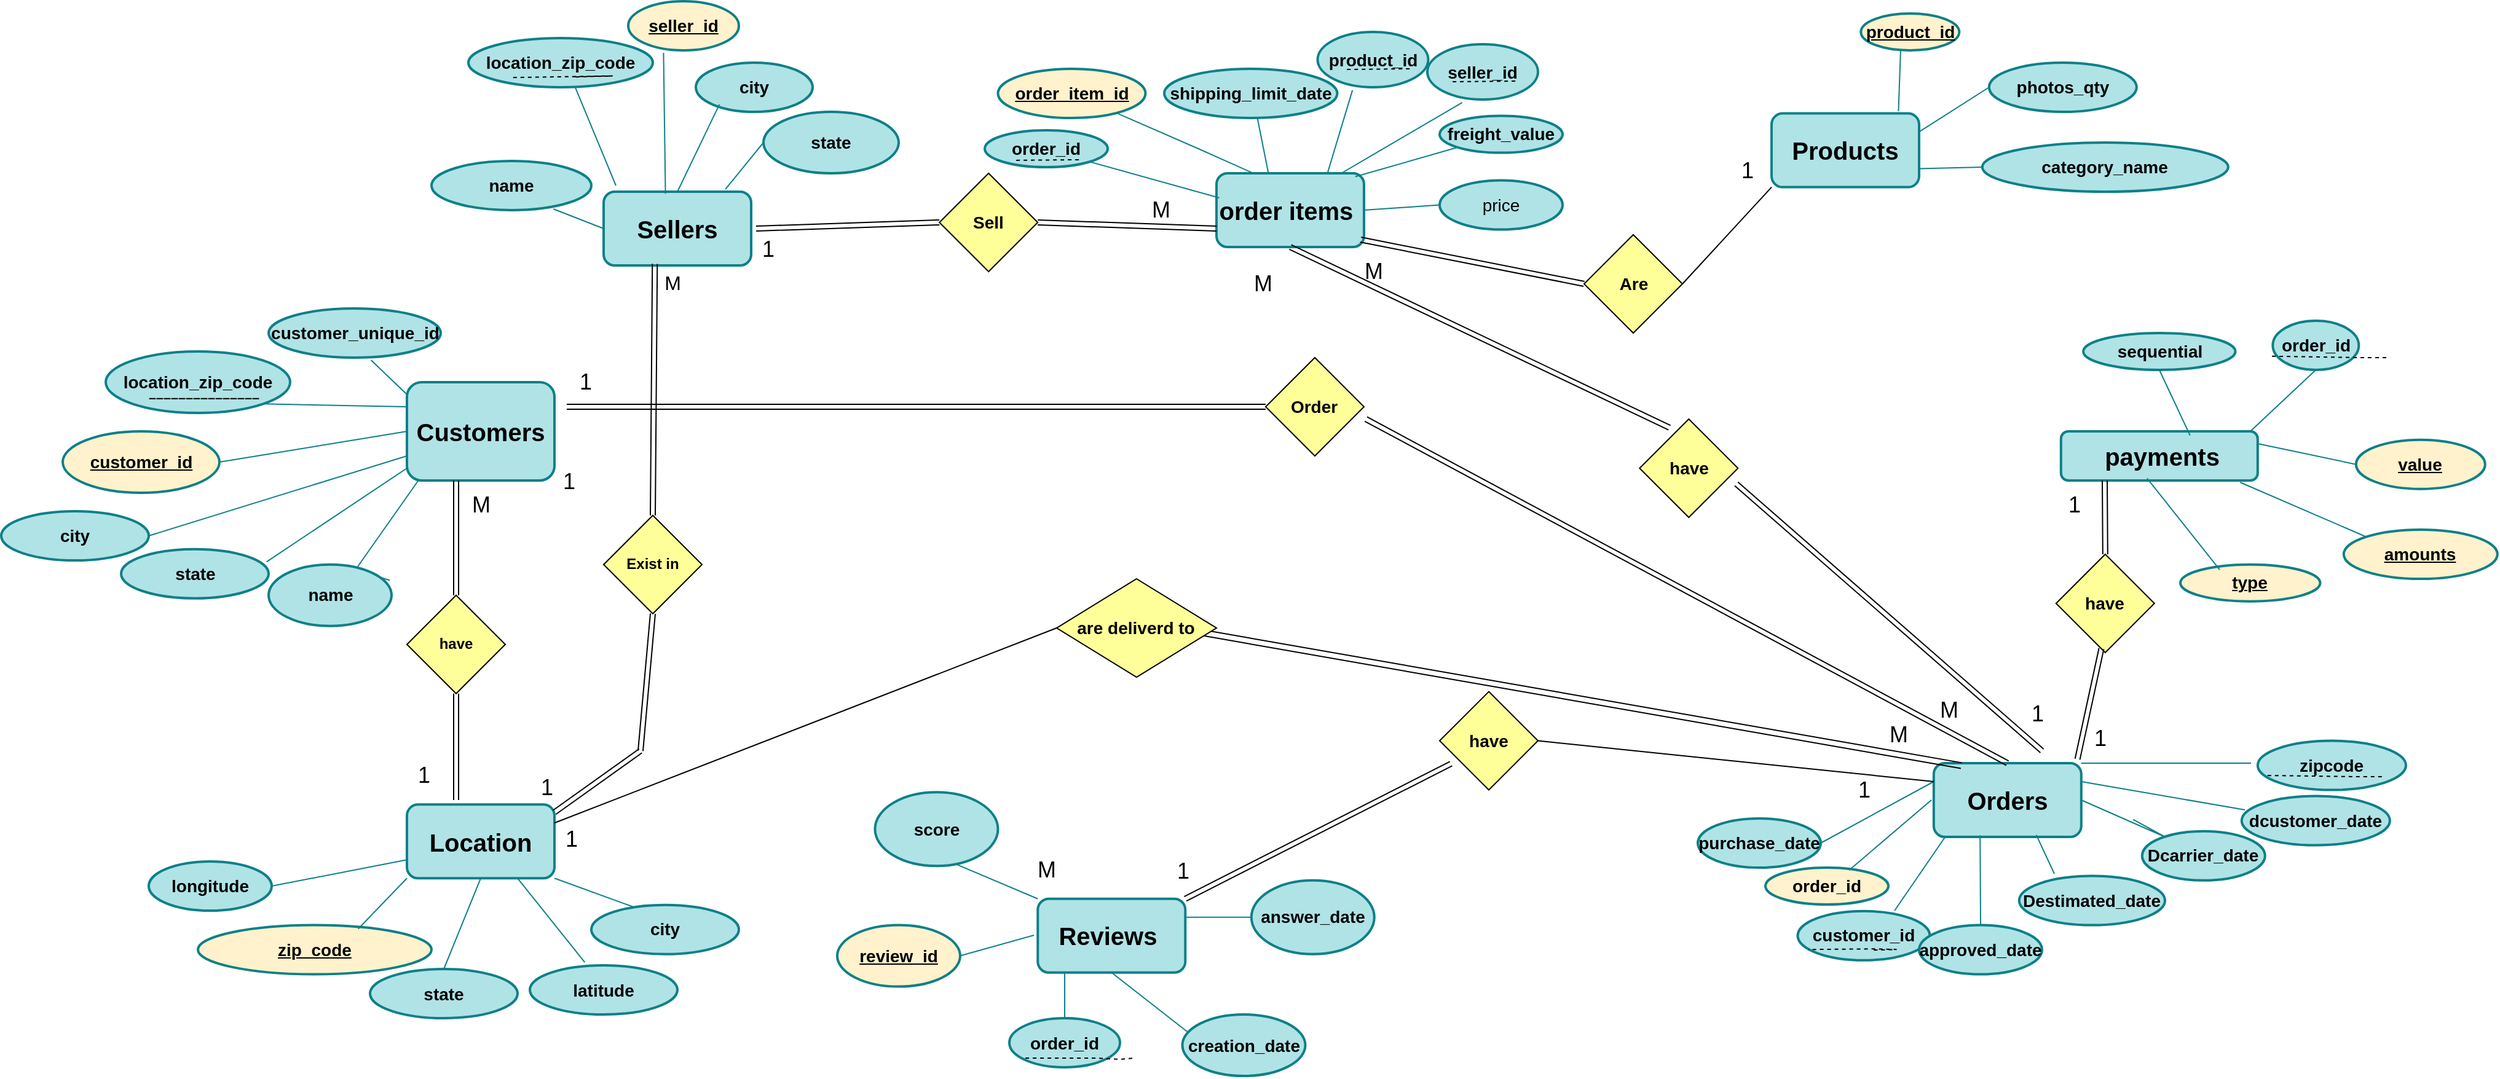 <mxfile version="22.0.2" type="device">
  <diagram name="Page-1" id="9lWi3ugb0nfQhqkDHd8H">
    <mxGraphModel dx="3351" dy="688" grid="1" gridSize="10" guides="1" tooltips="1" connect="1" arrows="1" fold="1" page="1" pageScale="1" pageWidth="1700" pageHeight="1100" math="0" shadow="0">
      <root>
        <mxCell id="0" />
        <mxCell id="1" parent="0" />
        <mxCell id="ceAIdKaY7GNkZQIhl2np-13" value="&lt;font style=&quot;font-size: 20px;&quot;&gt;&lt;b&gt;Sellers&lt;/b&gt;&lt;/font&gt;" style="rounded=1;whiteSpace=wrap;html=1;strokeColor=#0e8088;fillColor=#b0e3e6;labelBackgroundColor=none;strokeWidth=2;" parent="1" vertex="1">
          <mxGeometry x="130" y="185" width="120" height="60" as="geometry" />
        </mxCell>
        <mxCell id="ceAIdKaY7GNkZQIhl2np-14" value="&lt;u&gt;&lt;font style=&quot;font-size: 14px;&quot;&gt;&lt;b&gt;seller_id&lt;/b&gt;&lt;/font&gt;&lt;/u&gt;" style="ellipse;whiteSpace=wrap;html=1;strokeColor=#0e8088;fillColor=#FFF2CC;labelBackgroundColor=none;rounded=1;strokeWidth=2;" parent="1" vertex="1">
          <mxGeometry x="150.0" y="30" width="90" height="40" as="geometry" />
        </mxCell>
        <mxCell id="ceAIdKaY7GNkZQIhl2np-15" value="&lt;font style=&quot;font-size: 14px;&quot;&gt;&lt;b&gt;location_zip_code&lt;/b&gt;&lt;/font&gt;" style="ellipse;whiteSpace=wrap;html=1;strokeColor=#0e8088;fillColor=#b0e3e6;labelBackgroundColor=none;rounded=1;strokeWidth=2;" parent="1" vertex="1">
          <mxGeometry x="20" y="60" width="150" height="40" as="geometry" />
        </mxCell>
        <mxCell id="ceAIdKaY7GNkZQIhl2np-16" value="&lt;font style=&quot;font-size: 14px;&quot;&gt;&lt;b&gt;name&lt;/b&gt;&lt;/font&gt;" style="ellipse;whiteSpace=wrap;html=1;strokeColor=#0e8088;fillColor=#b0e3e6;labelBackgroundColor=none;rounded=1;strokeWidth=2;" parent="1" vertex="1">
          <mxGeometry x="-10.0" y="160" width="130" height="40" as="geometry" />
        </mxCell>
        <mxCell id="ceAIdKaY7GNkZQIhl2np-17" value="&lt;font style=&quot;font-size: 14px;&quot;&gt;&lt;b&gt;city&lt;/b&gt;&lt;/font&gt;" style="ellipse;whiteSpace=wrap;html=1;strokeColor=#0e8088;fillColor=#b0e3e6;labelBackgroundColor=none;rounded=1;strokeWidth=2;" parent="1" vertex="1">
          <mxGeometry x="205" y="80" width="95" height="40" as="geometry" />
        </mxCell>
        <mxCell id="ceAIdKaY7GNkZQIhl2np-18" value="&lt;font style=&quot;font-size: 14px;&quot;&gt;&lt;b&gt;state&lt;/b&gt;&lt;/font&gt;" style="ellipse;whiteSpace=wrap;html=1;strokeColor=#0e8088;fillColor=#b0e3e6;labelBackgroundColor=none;rounded=1;strokeWidth=2;" parent="1" vertex="1">
          <mxGeometry x="260" y="120" width="110" height="50" as="geometry" />
        </mxCell>
        <mxCell id="ceAIdKaY7GNkZQIhl2np-19" value="" style="endArrow=none;html=1;rounded=0;exitX=0.58;exitY=1.009;exitDx=0;exitDy=0;fillColor=#b0e3e6;strokeColor=#0e8088;exitPerimeter=0;" parent="1" source="ceAIdKaY7GNkZQIhl2np-15" edge="1">
          <mxGeometry width="50" height="50" relative="1" as="geometry">
            <mxPoint x="130" y="180" as="sourcePoint" />
            <mxPoint x="140" y="180" as="targetPoint" />
          </mxGeometry>
        </mxCell>
        <mxCell id="ceAIdKaY7GNkZQIhl2np-20" value="" style="endArrow=none;html=1;rounded=0;exitX=0.319;exitY=1.05;exitDx=0;exitDy=0;entryX=0.419;entryY=0.027;entryDx=0;entryDy=0;entryPerimeter=0;fillColor=#b0e3e6;strokeColor=#0e8088;exitPerimeter=0;" parent="1" source="ceAIdKaY7GNkZQIhl2np-14" target="ceAIdKaY7GNkZQIhl2np-13" edge="1">
          <mxGeometry width="50" height="50" relative="1" as="geometry">
            <mxPoint x="190" y="185" as="sourcePoint" />
            <mxPoint x="240" y="135" as="targetPoint" />
          </mxGeometry>
        </mxCell>
        <mxCell id="ceAIdKaY7GNkZQIhl2np-21" value="" style="endArrow=none;html=1;rounded=0;entryX=0.202;entryY=0.848;entryDx=0;entryDy=0;entryPerimeter=0;exitX=0.5;exitY=0;exitDx=0;exitDy=0;fillColor=#b0e3e6;strokeColor=#0e8088;" parent="1" source="ceAIdKaY7GNkZQIhl2np-13" target="ceAIdKaY7GNkZQIhl2np-17" edge="1">
          <mxGeometry width="50" height="50" relative="1" as="geometry">
            <mxPoint x="230" y="190" as="sourcePoint" />
            <mxPoint x="280" y="140" as="targetPoint" />
          </mxGeometry>
        </mxCell>
        <mxCell id="ceAIdKaY7GNkZQIhl2np-22" value="" style="endArrow=none;html=1;rounded=0;exitX=0.825;exitY=-0.033;exitDx=0;exitDy=0;entryX=0;entryY=0.5;entryDx=0;entryDy=0;fillColor=#b0e3e6;strokeColor=#0e8088;exitPerimeter=0;" parent="1" source="ceAIdKaY7GNkZQIhl2np-13" target="ceAIdKaY7GNkZQIhl2np-18" edge="1">
          <mxGeometry width="50" height="50" relative="1" as="geometry">
            <mxPoint x="-55" y="310" as="sourcePoint" />
            <mxPoint x="305" y="250" as="targetPoint" />
          </mxGeometry>
        </mxCell>
        <mxCell id="ceAIdKaY7GNkZQIhl2np-23" value="" style="endArrow=none;html=1;rounded=0;exitX=0;exitY=0.5;exitDx=0;exitDy=0;fillColor=#b0e3e6;strokeColor=#0e8088;entryX=0.762;entryY=0.975;entryDx=0;entryDy=0;entryPerimeter=0;" parent="1" source="ceAIdKaY7GNkZQIhl2np-13" target="ceAIdKaY7GNkZQIhl2np-16" edge="1">
          <mxGeometry width="50" height="50" relative="1" as="geometry">
            <mxPoint x="275" y="305" as="sourcePoint" />
            <mxPoint x="100" y="200" as="targetPoint" />
          </mxGeometry>
        </mxCell>
        <mxCell id="ceAIdKaY7GNkZQIhl2np-24" value="" style="endArrow=none;dashed=1;html=1;rounded=0;" parent="1" edge="1">
          <mxGeometry width="50" height="50" relative="1" as="geometry">
            <mxPoint x="107.39" y="91.58" as="sourcePoint" />
            <mxPoint x="54.26" y="92.11" as="targetPoint" />
            <Array as="points">
              <mxPoint x="137.39" y="90.79" />
            </Array>
          </mxGeometry>
        </mxCell>
        <mxCell id="ceAIdKaY7GNkZQIhl2np-25" value="&lt;b&gt;&lt;font style=&quot;font-size: 20px;&quot;&gt;&amp;nbsp;payments&lt;/font&gt;&lt;/b&gt;" style="rounded=1;whiteSpace=wrap;html=1;strokeColor=#0e8088;fillColor=#b0e3e6;labelBackgroundColor=none;strokeWidth=2;" parent="1" vertex="1">
          <mxGeometry x="1315.41" y="380" width="160" height="40" as="geometry" />
        </mxCell>
        <mxCell id="ceAIdKaY7GNkZQIhl2np-26" value="&lt;b&gt;&lt;font style=&quot;font-size: 14px;&quot;&gt;order_id&lt;/font&gt;&lt;/b&gt;" style="ellipse;whiteSpace=wrap;html=1;strokeColor=#0e8088;fillColor=#b0e3e6;labelBackgroundColor=none;rounded=1;strokeWidth=2;" parent="1" vertex="1">
          <mxGeometry x="1487.66" y="290" width="70" height="40" as="geometry" />
        </mxCell>
        <mxCell id="ceAIdKaY7GNkZQIhl2np-27" value="&lt;b&gt;&lt;font style=&quot;font-size: 14px;&quot;&gt;sequential&lt;/font&gt;&lt;/b&gt;" style="ellipse;whiteSpace=wrap;html=1;strokeColor=#0e8088;fillColor=#b0e3e6;labelBackgroundColor=none;rounded=1;strokeWidth=2;" parent="1" vertex="1">
          <mxGeometry x="1333.53" y="300" width="123.75" height="30" as="geometry" />
        </mxCell>
        <mxCell id="ceAIdKaY7GNkZQIhl2np-28" value="&lt;u&gt;&lt;b&gt;&lt;font style=&quot;font-size: 14px;&quot;&gt;type&lt;/font&gt;&lt;/b&gt;&lt;/u&gt;" style="ellipse;whiteSpace=wrap;html=1;strokeColor=#0e8088;fillColor=#FFF2CC;labelBackgroundColor=none;rounded=1;strokeWidth=2;" parent="1" vertex="1">
          <mxGeometry x="1412.49" y="488.36" width="113.75" height="30" as="geometry" />
        </mxCell>
        <mxCell id="ceAIdKaY7GNkZQIhl2np-29" value="&lt;u&gt;&lt;b&gt;&lt;font style=&quot;font-size: 14px;&quot;&gt;amounts&lt;/font&gt;&lt;/b&gt;&lt;/u&gt;" style="ellipse;whiteSpace=wrap;html=1;strokeColor=#0e8088;fillColor=#FFF2CC;labelBackgroundColor=none;rounded=1;strokeWidth=2;" parent="1" vertex="1">
          <mxGeometry x="1545.41" y="460" width="125" height="40" as="geometry" />
        </mxCell>
        <mxCell id="ceAIdKaY7GNkZQIhl2np-30" value="&lt;u&gt;&lt;b&gt;&lt;font style=&quot;font-size: 14px;&quot;&gt;value&lt;/font&gt;&lt;/b&gt;&lt;/u&gt;" style="ellipse;whiteSpace=wrap;html=1;strokeColor=#0e8088;fillColor=#FFF2CC;labelBackgroundColor=none;rounded=1;strokeWidth=2;" parent="1" vertex="1">
          <mxGeometry x="1555.41" y="386.86" width="105" height="40" as="geometry" />
        </mxCell>
        <mxCell id="ceAIdKaY7GNkZQIhl2np-31" value="" style="endArrow=none;html=1;rounded=0;exitX=1;exitY=0.25;exitDx=0;exitDy=0;fillColor=#b0e3e6;strokeColor=#0e8088;entryX=0;entryY=0.5;entryDx=0;entryDy=0;" parent="1" source="ceAIdKaY7GNkZQIhl2np-25" target="ceAIdKaY7GNkZQIhl2np-30" edge="1">
          <mxGeometry width="50" height="50" relative="1" as="geometry">
            <mxPoint x="1376.66" y="-123.07" as="sourcePoint" />
            <mxPoint x="1401.06" y="-221.78" as="targetPoint" />
          </mxGeometry>
        </mxCell>
        <mxCell id="ceAIdKaY7GNkZQIhl2np-32" value="" style="endArrow=none;html=1;rounded=0;entryX=0;entryY=0;entryDx=0;entryDy=0;fillColor=#b0e3e6;strokeColor=#0e8088;exitX=0.911;exitY=1.038;exitDx=0;exitDy=0;exitPerimeter=0;" parent="1" source="ceAIdKaY7GNkZQIhl2np-25" target="ceAIdKaY7GNkZQIhl2np-29" edge="1">
          <mxGeometry width="50" height="50" relative="1" as="geometry">
            <mxPoint x="1385.41" y="288.22" as="sourcePoint" />
            <mxPoint x="1330.03" y="-204.0" as="targetPoint" />
          </mxGeometry>
        </mxCell>
        <mxCell id="ceAIdKaY7GNkZQIhl2np-33" value="" style="endArrow=none;html=1;rounded=0;fillColor=#b0e3e6;strokeColor=#0e8088;entryX=0.5;entryY=1;entryDx=0;entryDy=0;" parent="1" target="ceAIdKaY7GNkZQIhl2np-27" edge="1">
          <mxGeometry width="50" height="50" relative="1" as="geometry">
            <mxPoint x="1420.41" y="383.29" as="sourcePoint" />
            <mxPoint x="1475.41" y="343.29" as="targetPoint" />
            <Array as="points" />
          </mxGeometry>
        </mxCell>
        <mxCell id="ceAIdKaY7GNkZQIhl2np-34" value="" style="endArrow=none;html=1;rounded=0;fillColor=#b0e3e6;strokeColor=#0e8088;entryX=0.281;entryY=0.139;entryDx=0;entryDy=0;entryPerimeter=0;" parent="1" target="ceAIdKaY7GNkZQIhl2np-28" edge="1">
          <mxGeometry width="50" height="50" relative="1" as="geometry">
            <mxPoint x="1385.41" y="418.22" as="sourcePoint" />
            <mxPoint x="1445.41" y="478.22" as="targetPoint" />
          </mxGeometry>
        </mxCell>
        <mxCell id="ceAIdKaY7GNkZQIhl2np-35" value="" style="endArrow=none;html=1;rounded=0;fillColor=#b0e3e6;strokeColor=#0e8088;exitX=0.5;exitY=1;exitDx=0;exitDy=0;" parent="1" source="ceAIdKaY7GNkZQIhl2np-26" edge="1">
          <mxGeometry width="50" height="50" relative="1" as="geometry">
            <mxPoint x="1590" y="340" as="sourcePoint" />
            <mxPoint x="1469.42" y="380" as="targetPoint" />
            <Array as="points">
              <mxPoint x="1469.42" y="380" />
            </Array>
          </mxGeometry>
        </mxCell>
        <mxCell id="ceAIdKaY7GNkZQIhl2np-36" value="" style="endArrow=none;dashed=1;html=1;rounded=0;entryX=-0.034;entryY=0.721;entryDx=0;entryDy=0;entryPerimeter=0;" parent="1" target="ceAIdKaY7GNkZQIhl2np-26" edge="1">
          <mxGeometry width="50" height="50" relative="1" as="geometry">
            <mxPoint x="1580" y="320" as="sourcePoint" />
            <mxPoint x="1570" y="328" as="targetPoint" />
            <Array as="points">
              <mxPoint x="1560" y="320" />
            </Array>
          </mxGeometry>
        </mxCell>
        <mxCell id="XZni-A_5DqYlkL6BBme9-1" value="&lt;b&gt;&lt;font style=&quot;font-size: 20px;&quot;&gt;order items&amp;nbsp;&lt;/font&gt;&lt;/b&gt;" style="rounded=1;whiteSpace=wrap;html=1;strokeColor=#0e8088;fillColor=#b0e3e6;labelBackgroundColor=none;strokeWidth=2;" parent="1" vertex="1">
          <mxGeometry x="628.49" y="170" width="120" height="60" as="geometry" />
        </mxCell>
        <mxCell id="XZni-A_5DqYlkL6BBme9-3" value="&lt;font style=&quot;font-size: 14px;&quot;&gt;&lt;b&gt;order_id&lt;/b&gt;&lt;/font&gt;" style="ellipse;whiteSpace=wrap;html=1;strokeColor=#0e8088;fillColor=#b0e3e6;labelBackgroundColor=none;rounded=1;strokeWidth=2;" parent="1" vertex="1">
          <mxGeometry x="440" y="135" width="100" height="30" as="geometry" />
        </mxCell>
        <mxCell id="XZni-A_5DqYlkL6BBme9-4" value="&lt;u&gt;&lt;font style=&quot;font-size: 14px;&quot;&gt;&lt;b&gt;order_item_id&lt;/b&gt;&lt;/font&gt;&lt;/u&gt;" style="ellipse;whiteSpace=wrap;html=1;strokeColor=#0e8088;fillColor=#FFF2CC;labelBackgroundColor=none;rounded=1;strokeWidth=2;" parent="1" vertex="1">
          <mxGeometry x="450.74" y="85" width="120" height="40" as="geometry" />
        </mxCell>
        <mxCell id="XZni-A_5DqYlkL6BBme9-5" value="&lt;font style=&quot;font-size: 14px;&quot;&gt;&lt;b&gt;product_id&lt;/b&gt;&lt;/font&gt;" style="ellipse;whiteSpace=wrap;html=1;strokeColor=#0e8088;fillColor=#b0e3e6;labelBackgroundColor=none;rounded=1;strokeWidth=2;" parent="1" vertex="1">
          <mxGeometry x="710.74" y="55" width="90" height="45" as="geometry" />
        </mxCell>
        <mxCell id="XZni-A_5DqYlkL6BBme9-7" value="&lt;font style=&quot;font-size: 14px;&quot;&gt;price&lt;/font&gt;" style="ellipse;whiteSpace=wrap;html=1;strokeColor=#0e8088;fillColor=#b0e3e6;labelBackgroundColor=none;rounded=1;strokeWidth=2;" parent="1" vertex="1">
          <mxGeometry x="810" y="175.79" width="100" height="40" as="geometry" />
        </mxCell>
        <mxCell id="XZni-A_5DqYlkL6BBme9-8" value="&lt;font style=&quot;font-size: 14px;&quot;&gt;&lt;b&gt;freight_value&lt;/b&gt;&lt;/font&gt;" style="ellipse;whiteSpace=wrap;html=1;strokeColor=#0e8088;fillColor=#b0e3e6;labelBackgroundColor=none;rounded=1;strokeWidth=2;" parent="1" vertex="1">
          <mxGeometry x="810" y="123.29" width="100" height="30" as="geometry" />
        </mxCell>
        <mxCell id="XZni-A_5DqYlkL6BBme9-9" value="" style="endArrow=none;html=1;rounded=0;exitX=0.25;exitY=0;exitDx=0;exitDy=0;fillColor=#b0e3e6;strokeColor=#0e8088;" parent="1" source="XZni-A_5DqYlkL6BBme9-1" target="XZni-A_5DqYlkL6BBme9-4" edge="1">
          <mxGeometry width="50" height="50" relative="1" as="geometry">
            <mxPoint x="543.49" y="250" as="sourcePoint" />
            <mxPoint x="593.49" y="200" as="targetPoint" />
            <Array as="points">
              <mxPoint x="613.74" y="150" />
            </Array>
          </mxGeometry>
        </mxCell>
        <mxCell id="XZni-A_5DqYlkL6BBme9-10" value="" style="endArrow=none;html=1;rounded=0;entryX=1;entryY=1;entryDx=0;entryDy=0;fillColor=#b0e3e6;strokeColor=#0e8088;exitX=0.019;exitY=0.333;exitDx=0;exitDy=0;exitPerimeter=0;" parent="1" source="XZni-A_5DqYlkL6BBme9-1" target="XZni-A_5DqYlkL6BBme9-3" edge="1">
          <mxGeometry width="50" height="50" relative="1" as="geometry">
            <mxPoint x="620.74" y="190" as="sourcePoint" />
            <mxPoint x="608.49" y="200" as="targetPoint" />
            <Array as="points" />
          </mxGeometry>
        </mxCell>
        <mxCell id="XZni-A_5DqYlkL6BBme9-11" value="" style="endArrow=none;html=1;rounded=0;entryX=0;entryY=0.5;entryDx=0;entryDy=0;fillColor=#b0e3e6;strokeColor=#0e8088;exitX=1;exitY=0.5;exitDx=0;exitDy=0;" parent="1" source="XZni-A_5DqYlkL6BBme9-1" target="XZni-A_5DqYlkL6BBme9-7" edge="1">
          <mxGeometry width="50" height="50" relative="1" as="geometry">
            <mxPoint x="748.74" y="215" as="sourcePoint" />
            <mxPoint x="1010.74" y="340" as="targetPoint" />
          </mxGeometry>
        </mxCell>
        <mxCell id="XZni-A_5DqYlkL6BBme9-14" value="" style="endArrow=none;html=1;rounded=0;entryX=0;entryY=1;entryDx=0;entryDy=0;exitX=0.941;exitY=0.046;exitDx=0;exitDy=0;fillColor=#b0e3e6;strokeColor=#0e8088;exitPerimeter=0;" parent="1" source="XZni-A_5DqYlkL6BBme9-1" target="XZni-A_5DqYlkL6BBme9-8" edge="1">
          <mxGeometry width="50" height="50" relative="1" as="geometry">
            <mxPoint x="812.24" y="310" as="sourcePoint" />
            <mxPoint x="862.24" y="260" as="targetPoint" />
          </mxGeometry>
        </mxCell>
        <mxCell id="XZni-A_5DqYlkL6BBme9-15" value="" style="endArrow=none;html=1;rounded=0;fillColor=#b0e3e6;strokeColor=#0e8088;entryX=0.315;entryY=1.054;entryDx=0;entryDy=0;entryPerimeter=0;" parent="1" target="XZni-A_5DqYlkL6BBme9-5" edge="1">
          <mxGeometry width="50" height="50" relative="1" as="geometry">
            <mxPoint x="718.74" y="170" as="sourcePoint" />
            <mxPoint x="750.74" y="130" as="targetPoint" />
          </mxGeometry>
        </mxCell>
        <mxCell id="XZni-A_5DqYlkL6BBme9-16" value="" style="endArrow=none;html=1;rounded=0;fillColor=#b0e3e6;strokeColor=#0e8088;" parent="1" edge="1">
          <mxGeometry width="50" height="50" relative="1" as="geometry">
            <mxPoint x="670.74" y="170" as="sourcePoint" />
            <mxPoint x="660.74" y="120" as="targetPoint" />
          </mxGeometry>
        </mxCell>
        <mxCell id="XZni-A_5DqYlkL6BBme9-17" value="" style="endArrow=none;dashed=1;html=1;rounded=0;" parent="1" edge="1">
          <mxGeometry width="50" height="50" relative="1" as="geometry">
            <mxPoint x="516.56" y="158.95" as="sourcePoint" />
            <mxPoint x="463.43" y="159.48" as="targetPoint" />
            <Array as="points">
              <mxPoint x="516.56" y="158.95" />
            </Array>
          </mxGeometry>
        </mxCell>
        <mxCell id="XZni-A_5DqYlkL6BBme9-19" value="" style="endArrow=none;dashed=1;html=1;rounded=0;" parent="1" edge="1">
          <mxGeometry width="50" height="50" relative="1" as="geometry">
            <mxPoint x="785.63" y="85" as="sourcePoint" />
            <mxPoint x="732.5" y="85.53" as="targetPoint" />
            <Array as="points">
              <mxPoint x="785.63" y="85" />
            </Array>
          </mxGeometry>
        </mxCell>
        <mxCell id="XZni-A_5DqYlkL6BBme9-21" value="&lt;font style=&quot;font-size: 14px;&quot;&gt;&lt;b&gt;shipping_limit_date&lt;/b&gt;&lt;/font&gt;" style="ellipse;whiteSpace=wrap;html=1;strokeColor=#0e8088;fillColor=#b0e3e6;labelBackgroundColor=none;rounded=1;strokeWidth=2;" parent="1" vertex="1">
          <mxGeometry x="586" y="85" width="140.74" height="40" as="geometry" />
        </mxCell>
        <mxCell id="XZni-A_5DqYlkL6BBme9-22" value="&lt;b&gt;&lt;font style=&quot;font-size: 20px;&quot;&gt;Orders&lt;/font&gt;&lt;/b&gt;" style="rounded=1;whiteSpace=wrap;html=1;strokeColor=#0e8088;fillColor=#b0e3e6;labelBackgroundColor=none;strokeWidth=2;" parent="1" vertex="1">
          <mxGeometry x="1211.92" y="650" width="120" height="60" as="geometry" />
        </mxCell>
        <mxCell id="XZni-A_5DqYlkL6BBme9-23" value="&lt;font style=&quot;font-size: 14px;&quot;&gt;&lt;b&gt;customer_id&lt;/b&gt;&lt;/font&gt;" style="ellipse;whiteSpace=wrap;html=1;strokeColor=#0e8088;fillColor=#b0e3e6;labelBackgroundColor=none;rounded=1;strokeWidth=2;" parent="1" vertex="1">
          <mxGeometry x="1101.25" y="770.38" width="107.5" height="40" as="geometry" />
        </mxCell>
        <mxCell id="XZni-A_5DqYlkL6BBme9-24" value="" style="endArrow=none;html=1;rounded=0;exitX=1;exitY=0.5;exitDx=0;exitDy=0;entryX=0;entryY=0.25;entryDx=0;entryDy=0;fillColor=#b0e3e6;strokeColor=#0e8088;" parent="1" source="XZni-A_5DqYlkL6BBme9-51" target="XZni-A_5DqYlkL6BBme9-22" edge="1">
          <mxGeometry width="50" height="50" relative="1" as="geometry">
            <mxPoint x="1048.66" y="629.6" as="sourcePoint" />
            <mxPoint x="1151.92" y="590" as="targetPoint" />
            <Array as="points" />
          </mxGeometry>
        </mxCell>
        <mxCell id="XZni-A_5DqYlkL6BBme9-25" value="" style="endArrow=none;html=1;rounded=0;exitX=1;exitY=0.25;exitDx=0;exitDy=0;entryX=0.022;entryY=0.28;entryDx=0;entryDy=0;fillColor=#b0e3e6;strokeColor=#0e8088;entryPerimeter=0;" parent="1" edge="1" target="XZni-A_5DqYlkL6BBme9-55" source="XZni-A_5DqYlkL6BBme9-22">
          <mxGeometry width="50" height="50" relative="1" as="geometry">
            <mxPoint x="1331.92" y="650.67" as="sourcePoint" />
            <mxPoint x="1479.065" y="655.858" as="targetPoint" />
          </mxGeometry>
        </mxCell>
        <mxCell id="XZni-A_5DqYlkL6BBme9-26" value="" style="endArrow=none;html=1;rounded=0;entryX=1;entryY=0.5;entryDx=0;entryDy=0;exitX=0;exitY=0;exitDx=0;exitDy=0;fillColor=#b0e3e6;strokeColor=#0e8088;" parent="1" target="XZni-A_5DqYlkL6BBme9-22" edge="1">
          <mxGeometry width="50" height="50" relative="1" as="geometry">
            <mxPoint x="1374.065" y="695.858" as="sourcePoint" />
            <mxPoint x="1304.67" y="765" as="targetPoint" />
            <Array as="points">
              <mxPoint x="1400" y="710" />
            </Array>
          </mxGeometry>
        </mxCell>
        <mxCell id="XZni-A_5DqYlkL6BBme9-27" value="" style="endArrow=none;html=1;rounded=0;entryX=0.695;entryY=0.974;entryDx=0;entryDy=0;fillColor=#b0e3e6;strokeColor=#0e8088;entryPerimeter=0;" parent="1" target="XZni-A_5DqYlkL6BBme9-22" edge="1">
          <mxGeometry width="50" height="50" relative="1" as="geometry">
            <mxPoint x="1310" y="740" as="sourcePoint" />
            <mxPoint x="1254.67" y="770" as="targetPoint" />
          </mxGeometry>
        </mxCell>
        <mxCell id="XZni-A_5DqYlkL6BBme9-28" value="" style="endArrow=none;html=1;rounded=0;entryX=0.314;entryY=0.977;entryDx=0;entryDy=0;entryPerimeter=0;fillColor=#b0e3e6;strokeColor=#0e8088;exitX=0.5;exitY=0;exitDx=0;exitDy=0;" parent="1" target="XZni-A_5DqYlkL6BBme9-22" edge="1" source="XZni-A_5DqYlkL6BBme9-52">
          <mxGeometry width="50" height="50" relative="1" as="geometry">
            <mxPoint x="1212.66" y="751.36" as="sourcePoint" />
            <mxPoint x="1269.67" y="765" as="targetPoint" />
          </mxGeometry>
        </mxCell>
        <mxCell id="XZni-A_5DqYlkL6BBme9-29" value="" style="endArrow=none;html=1;rounded=0;fillColor=#b0e3e6;strokeColor=#0e8088;exitX=0.733;exitY=-0.01;exitDx=0;exitDy=0;exitPerimeter=0;" parent="1" edge="1" source="XZni-A_5DqYlkL6BBme9-23">
          <mxGeometry width="50" height="50" relative="1" as="geometry">
            <mxPoint x="1140" y="750" as="sourcePoint" />
            <mxPoint x="1221.22" y="710" as="targetPoint" />
          </mxGeometry>
        </mxCell>
        <mxCell id="XZni-A_5DqYlkL6BBme9-30" value="" style="endArrow=none;dashed=1;html=1;rounded=0;" parent="1" edge="1">
          <mxGeometry width="50" height="50" relative="1" as="geometry">
            <mxPoint x="1163.21" y="802.11" as="sourcePoint" />
            <mxPoint x="1110" y="801.64" as="targetPoint" />
            <Array as="points">
              <mxPoint x="1181.74" y="801.61" />
              <mxPoint x="1163.13" y="801.11" />
            </Array>
          </mxGeometry>
        </mxCell>
        <mxCell id="XZni-A_5DqYlkL6BBme9-51" value="&lt;font style=&quot;font-size: 14px;&quot;&gt;&lt;b&gt;purchase_date&lt;/b&gt;&lt;/font&gt;" style="ellipse;whiteSpace=wrap;html=1;strokeColor=#0e8088;fillColor=#b0e3e6;labelBackgroundColor=none;rounded=1;strokeWidth=2;" parent="1" vertex="1">
          <mxGeometry x="1020" y="695" width="100" height="40" as="geometry" />
        </mxCell>
        <mxCell id="XZni-A_5DqYlkL6BBme9-52" value="&lt;b&gt;&lt;font style=&quot;font-size: 14px;&quot;&gt;approved_date&lt;/font&gt;&lt;/b&gt;" style="ellipse;whiteSpace=wrap;html=1;strokeColor=#0e8088;fillColor=#b0e3e6;labelBackgroundColor=none;rounded=1;strokeWidth=2;" parent="1" vertex="1">
          <mxGeometry x="1200.0" y="781.78" width="100" height="40" as="geometry" />
        </mxCell>
        <mxCell id="XZni-A_5DqYlkL6BBme9-53" value="&lt;b&gt;&lt;font style=&quot;font-size: 14px;&quot;&gt;Destimated_date&lt;/font&gt;&lt;/b&gt;" style="ellipse;whiteSpace=wrap;html=1;strokeColor=#0e8088;fillColor=#b0e3e6;labelBackgroundColor=none;rounded=1;strokeWidth=2;" parent="1" vertex="1">
          <mxGeometry x="1281.4" y="741.78" width="118.6" height="40" as="geometry" />
        </mxCell>
        <mxCell id="XZni-A_5DqYlkL6BBme9-54" value="&lt;b&gt;&lt;font style=&quot;font-size: 14px;&quot;&gt;Dcarrier_date&lt;/font&gt;&lt;/b&gt;" style="ellipse;whiteSpace=wrap;html=1;strokeColor=#0e8088;fillColor=#b0e3e6;labelBackgroundColor=none;rounded=1;strokeWidth=2;" parent="1" vertex="1">
          <mxGeometry x="1381.4" y="705.38" width="100" height="40" as="geometry" />
        </mxCell>
        <mxCell id="XZni-A_5DqYlkL6BBme9-55" value="&lt;b&gt;&lt;font style=&quot;font-size: 14px;&quot;&gt;dcustomer_date&lt;/font&gt;&lt;/b&gt;" style="ellipse;whiteSpace=wrap;html=1;strokeColor=#0e8088;fillColor=#b0e3e6;labelBackgroundColor=none;rounded=1;strokeWidth=2;" parent="1" vertex="1">
          <mxGeometry x="1462.37" y="676.78" width="120.58" height="40" as="geometry" />
        </mxCell>
        <mxCell id="XZni-A_5DqYlkL6BBme9-60" value="&lt;font style=&quot;font-size: 20px;&quot;&gt;&lt;b&gt;Customers&lt;/b&gt;&lt;/font&gt;" style="rounded=1;whiteSpace=wrap;html=1;strokeColor=#0e8088;fillColor=#b0e3e6;labelBackgroundColor=none;strokeWidth=2;" parent="1" vertex="1">
          <mxGeometry x="-30" y="340" width="120" height="80" as="geometry" />
        </mxCell>
        <mxCell id="XZni-A_5DqYlkL6BBme9-61" value="&lt;u&gt;&lt;font style=&quot;font-size: 14px;&quot;&gt;&lt;b&gt;customer_id&lt;/b&gt;&lt;/font&gt;&lt;/u&gt;" style="ellipse;whiteSpace=wrap;html=1;strokeColor=#0e8088;fillColor=#FFF2CC;labelBackgroundColor=none;rounded=1;strokeWidth=2;" parent="1" vertex="1">
          <mxGeometry x="-310" y="380" width="127.5" height="50" as="geometry" />
        </mxCell>
        <mxCell id="XZni-A_5DqYlkL6BBme9-62" value="&lt;font style=&quot;font-size: 14px;&quot;&gt;&lt;b&gt;customer_unique_id&lt;/b&gt;&lt;/font&gt;" style="ellipse;whiteSpace=wrap;html=1;strokeColor=#0e8088;fillColor=#b0e3e6;labelBackgroundColor=none;rounded=1;strokeWidth=2;" parent="1" vertex="1">
          <mxGeometry x="-142.5" y="280" width="140" height="40" as="geometry" />
        </mxCell>
        <mxCell id="XZni-A_5DqYlkL6BBme9-64" value="&lt;font style=&quot;font-size: 14px;&quot;&gt;&lt;b&gt;location_zip_code&lt;/b&gt;&lt;/font&gt;" style="ellipse;whiteSpace=wrap;html=1;strokeColor=#0e8088;fillColor=#b0e3e6;labelBackgroundColor=none;rounded=1;strokeWidth=2;" parent="1" vertex="1">
          <mxGeometry x="-275" y="315" width="150" height="50" as="geometry" />
        </mxCell>
        <mxCell id="XZni-A_5DqYlkL6BBme9-65" value="&lt;font style=&quot;font-size: 14px;&quot;&gt;&lt;b&gt;city&lt;/b&gt;&lt;/font&gt;" style="ellipse;whiteSpace=wrap;html=1;strokeColor=#0e8088;fillColor=#b0e3e6;labelBackgroundColor=none;rounded=1;strokeWidth=2;" parent="1" vertex="1">
          <mxGeometry x="-360" y="445" width="120" height="40" as="geometry" />
        </mxCell>
        <mxCell id="XZni-A_5DqYlkL6BBme9-66" value="&lt;font style=&quot;font-size: 14px;&quot;&gt;&lt;b&gt;state&lt;/b&gt;&lt;/font&gt;" style="ellipse;whiteSpace=wrap;html=1;strokeColor=#0e8088;fillColor=#b0e3e6;labelBackgroundColor=none;rounded=1;strokeWidth=2;" parent="1" vertex="1">
          <mxGeometry x="-262.5" y="475.86" width="120" height="40" as="geometry" />
        </mxCell>
        <mxCell id="XZni-A_5DqYlkL6BBme9-67" value="" style="endArrow=none;html=1;rounded=0;fillColor=#b0e3e6;strokeColor=#0e8088;exitX=0.986;exitY=0.258;exitDx=0;exitDy=0;exitPerimeter=0;" parent="1" source="XZni-A_5DqYlkL6BBme9-63" edge="1">
          <mxGeometry width="50" height="50" relative="1" as="geometry">
            <mxPoint x="-350" y="520" as="sourcePoint" />
            <mxPoint x="-80" y="490" as="targetPoint" />
          </mxGeometry>
        </mxCell>
        <mxCell id="XZni-A_5DqYlkL6BBme9-68" value="" style="endArrow=none;html=1;rounded=0;entryX=0.595;entryY=1.05;entryDx=0;entryDy=0;fillColor=#b0e3e6;strokeColor=#0e8088;entryPerimeter=0;" parent="1" target="XZni-A_5DqYlkL6BBme9-62" edge="1">
          <mxGeometry width="50" height="50" relative="1" as="geometry">
            <mxPoint x="-30" y="350" as="sourcePoint" />
            <mxPoint x="-748.633" y="307.502" as="targetPoint" />
          </mxGeometry>
        </mxCell>
        <mxCell id="XZni-A_5DqYlkL6BBme9-69" value="" style="endArrow=none;html=1;rounded=0;exitX=0;exitY=0.25;exitDx=0;exitDy=0;fillColor=#b0e3e6;strokeColor=#0e8088;entryX=1;entryY=1;entryDx=0;entryDy=0;" parent="1" source="XZni-A_5DqYlkL6BBme9-60" target="XZni-A_5DqYlkL6BBme9-64" edge="1">
          <mxGeometry width="50" height="50" relative="1" as="geometry">
            <mxPoint x="-778.13" y="438.36" as="sourcePoint" />
            <mxPoint x="-190" y="390" as="targetPoint" />
          </mxGeometry>
        </mxCell>
        <mxCell id="XZni-A_5DqYlkL6BBme9-70" value="" style="endArrow=none;html=1;rounded=0;entryX=0.08;entryY=0.994;entryDx=0;entryDy=0;fillColor=#b0e3e6;strokeColor=#0e8088;entryPerimeter=0;exitX=0.725;exitY=0.033;exitDx=0;exitDy=0;exitPerimeter=0;" parent="1" source="XZni-A_5DqYlkL6BBme9-63" target="XZni-A_5DqYlkL6BBme9-60" edge="1">
          <mxGeometry width="50" height="50" relative="1" as="geometry">
            <mxPoint x="-70" y="480" as="sourcePoint" />
            <mxPoint x="-22.86" y="426.37" as="targetPoint" />
            <Array as="points" />
          </mxGeometry>
        </mxCell>
        <mxCell id="XZni-A_5DqYlkL6BBme9-71" value="" style="endArrow=none;html=1;rounded=0;entryX=0;entryY=0.5;entryDx=0;entryDy=0;fillColor=#b0e3e6;strokeColor=#0e8088;exitX=1;exitY=0.5;exitDx=0;exitDy=0;" parent="1" source="XZni-A_5DqYlkL6BBme9-61" target="XZni-A_5DqYlkL6BBme9-60" edge="1">
          <mxGeometry width="50" height="50" relative="1" as="geometry">
            <mxPoint x="-798.13" y="438.36" as="sourcePoint" />
            <mxPoint x="-741.25" y="393.36" as="targetPoint" />
          </mxGeometry>
        </mxCell>
        <mxCell id="XZni-A_5DqYlkL6BBme9-72" value="" style="endArrow=none;html=1;rounded=0;exitX=1;exitY=0.5;exitDx=0;exitDy=0;fillColor=#b0e3e6;strokeColor=#0e8088;entryX=0;entryY=0.75;entryDx=0;entryDy=0;" parent="1" source="XZni-A_5DqYlkL6BBme9-65" target="XZni-A_5DqYlkL6BBme9-60" edge="1">
          <mxGeometry width="50" height="50" relative="1" as="geometry">
            <mxPoint x="-798.13" y="508.36" as="sourcePoint" />
            <mxPoint x="-300" y="490" as="targetPoint" />
          </mxGeometry>
        </mxCell>
        <mxCell id="XZni-A_5DqYlkL6BBme9-73" value="&lt;font style=&quot;font-size: 18px;&quot;&gt;1&lt;/font&gt;" style="resizable=0;html=1;whiteSpace=wrap;align=right;verticalAlign=bottom;" parent="1" connectable="0" vertex="1">
          <mxGeometry x="90.0" y="683.636" as="geometry" />
        </mxCell>
        <mxCell id="XZni-A_5DqYlkL6BBme9-74" value="&lt;font style=&quot;font-size: 18px;&quot;&gt;1&lt;/font&gt;" style="resizable=0;html=1;whiteSpace=wrap;align=right;verticalAlign=bottom;" parent="1" connectable="0" vertex="1">
          <mxGeometry x="110" y="440" as="geometry">
            <mxPoint x="-2" y="-6" as="offset" />
          </mxGeometry>
        </mxCell>
        <mxCell id="XZni-A_5DqYlkL6BBme9-75" value="" style="endArrow=none;dashed=1;html=1;rounded=0;" parent="1" edge="1">
          <mxGeometry width="50" height="50" relative="1" as="geometry">
            <mxPoint x="-150.31" y="353.33" as="sourcePoint" />
            <mxPoint x="-150" y="353.33" as="targetPoint" />
            <Array as="points">
              <mxPoint x="-240" y="353.33" />
              <mxPoint x="-150.31" y="353.33" />
            </Array>
          </mxGeometry>
        </mxCell>
        <mxCell id="XZni-A_5DqYlkL6BBme9-78" value="&lt;b&gt;&lt;font style=&quot;font-size: 20px;&quot;&gt;Location&lt;/font&gt;&lt;/b&gt;" style="rounded=1;whiteSpace=wrap;html=1;strokeColor=#0e8088;fillColor=#b0e3e6;labelBackgroundColor=none;strokeWidth=2;" parent="1" vertex="1">
          <mxGeometry x="-30" y="683.64" width="120" height="60" as="geometry" />
        </mxCell>
        <mxCell id="XZni-A_5DqYlkL6BBme9-79" value="&lt;u&gt;&lt;b&gt;&lt;font style=&quot;font-size: 14px;&quot;&gt;zip_code&lt;/font&gt;&lt;/b&gt;&lt;/u&gt;" style="ellipse;whiteSpace=wrap;html=1;strokeColor=#0e8088;fillColor=#FFF2CC;labelBackgroundColor=none;rounded=1;strokeWidth=2;" parent="1" vertex="1">
          <mxGeometry x="-200" y="781.78" width="190" height="40" as="geometry" />
        </mxCell>
        <mxCell id="XZni-A_5DqYlkL6BBme9-80" value="&lt;font style=&quot;font-size: 14px;&quot;&gt;&lt;b&gt;latitude&lt;/b&gt;&lt;/font&gt;" style="ellipse;whiteSpace=wrap;html=1;strokeColor=#0e8088;fillColor=#b0e3e6;labelBackgroundColor=none;rounded=1;strokeWidth=2;" parent="1" vertex="1">
          <mxGeometry x="70" y="814.5" width="120" height="40" as="geometry" />
        </mxCell>
        <mxCell id="XZni-A_5DqYlkL6BBme9-81" value="&lt;b&gt;&lt;font style=&quot;font-size: 14px;&quot;&gt;longitude&lt;/font&gt;&lt;/b&gt;" style="ellipse;whiteSpace=wrap;html=1;strokeColor=#0e8088;fillColor=#b0e3e6;labelBackgroundColor=none;rounded=1;strokeWidth=2;" parent="1" vertex="1">
          <mxGeometry x="-240" y="730" width="100" height="40" as="geometry" />
        </mxCell>
        <mxCell id="XZni-A_5DqYlkL6BBme9-85" value="" style="endArrow=none;html=1;rounded=0;entryX=0;entryY=0.75;entryDx=0;entryDy=0;exitX=1;exitY=0.5;exitDx=0;exitDy=0;fillColor=#b0e3e6;strokeColor=#0e8088;" parent="1" source="XZni-A_5DqYlkL6BBme9-81" target="XZni-A_5DqYlkL6BBme9-78" edge="1">
          <mxGeometry width="50" height="50" relative="1" as="geometry">
            <mxPoint x="-118.75" y="801.78" as="sourcePoint" />
            <mxPoint x="-68.75" y="751.78" as="targetPoint" />
          </mxGeometry>
        </mxCell>
        <mxCell id="XZni-A_5DqYlkL6BBme9-87" value="" style="endArrow=none;html=1;rounded=0;entryX=0.75;entryY=1;entryDx=0;entryDy=0;exitX=0.372;exitY=-0.062;exitDx=0;exitDy=0;fillColor=#b0e3e6;strokeColor=#0e8088;exitPerimeter=0;" parent="1" source="XZni-A_5DqYlkL6BBme9-80" target="XZni-A_5DqYlkL6BBme9-78" edge="1">
          <mxGeometry width="50" height="50" relative="1" as="geometry">
            <mxPoint x="-22.25" y="931.78" as="sourcePoint" />
            <mxPoint x="27.75" y="881.78" as="targetPoint" />
          </mxGeometry>
        </mxCell>
        <mxCell id="XZni-A_5DqYlkL6BBme9-88" value="" style="endArrow=none;html=1;rounded=0;entryX=0;entryY=1;entryDx=0;entryDy=0;exitX=0.686;exitY=0.078;exitDx=0;exitDy=0;exitPerimeter=0;fillColor=#b0e3e6;strokeColor=#0e8088;" parent="1" source="XZni-A_5DqYlkL6BBme9-79" target="XZni-A_5DqYlkL6BBme9-78" edge="1">
          <mxGeometry width="50" height="50" relative="1" as="geometry">
            <mxPoint x="-90" y="931.78" as="sourcePoint" />
            <mxPoint x="-40" y="881.78" as="targetPoint" />
          </mxGeometry>
        </mxCell>
        <mxCell id="XZni-A_5DqYlkL6BBme9-89" style="edgeStyle=orthogonalEdgeStyle;rounded=0;orthogonalLoop=1;jettySize=auto;html=1;exitX=0.5;exitY=1;exitDx=0;exitDy=0;fillColor=#b0e3e6;strokeColor=#0e8088;" parent="1" source="XZni-A_5DqYlkL6BBme9-79" target="XZni-A_5DqYlkL6BBme9-79" edge="1">
          <mxGeometry relative="1" as="geometry" />
        </mxCell>
        <mxCell id="XZni-A_5DqYlkL6BBme9-91" value="&lt;b&gt;&lt;font style=&quot;font-size: 20px;&quot;&gt;Reviews&amp;nbsp;&lt;/font&gt;&lt;/b&gt;" style="rounded=1;whiteSpace=wrap;html=1;strokeColor=#0e8088;fillColor=#b0e3e6;labelBackgroundColor=none;strokeWidth=2;" parent="1" vertex="1">
          <mxGeometry x="483.13" y="760.38" width="120" height="60" as="geometry" />
        </mxCell>
        <mxCell id="XZni-A_5DqYlkL6BBme9-92" value="&lt;u&gt;&lt;b&gt;&lt;font style=&quot;font-size: 14px;&quot;&gt;review_id&lt;/font&gt;&lt;/b&gt;&lt;/u&gt;" style="ellipse;whiteSpace=wrap;html=1;strokeColor=#0e8088;fillColor=#FFF2CC;labelBackgroundColor=none;rounded=1;strokeWidth=2;" parent="1" vertex="1">
          <mxGeometry x="320.0" y="781.78" width="100" height="50" as="geometry" />
        </mxCell>
        <mxCell id="XZni-A_5DqYlkL6BBme9-94" value="&lt;b&gt;&lt;font style=&quot;font-size: 14px;&quot;&gt;score&lt;/font&gt;&lt;/b&gt;" style="ellipse;whiteSpace=wrap;html=1;strokeColor=#0e8088;fillColor=#b0e3e6;labelBackgroundColor=none;rounded=1;strokeWidth=2;" parent="1" vertex="1">
          <mxGeometry x="350.74" y="673.64" width="100" height="60" as="geometry" />
        </mxCell>
        <mxCell id="XZni-A_5DqYlkL6BBme9-97" value="" style="endArrow=none;html=1;rounded=0;fillColor=#b0e3e6;strokeColor=#0e8088;entryX=1;entryY=0.5;entryDx=0;entryDy=0;" parent="1" target="XZni-A_5DqYlkL6BBme9-92" edge="1">
          <mxGeometry width="50" height="50" relative="1" as="geometry">
            <mxPoint x="480" y="790" as="sourcePoint" />
            <mxPoint x="836.09" y="1479.52" as="targetPoint" />
            <Array as="points" />
          </mxGeometry>
        </mxCell>
        <mxCell id="XZni-A_5DqYlkL6BBme9-98" value="" style="endArrow=none;html=1;rounded=0;fillColor=#b0e3e6;strokeColor=#0e8088;entryX=0.5;entryY=0;entryDx=0;entryDy=0;" parent="1" target="XZni-A_5DqYlkL6BBme9-93" edge="1">
          <mxGeometry width="50" height="50" relative="1" as="geometry">
            <mxPoint x="505" y="820" as="sourcePoint" />
            <mxPoint x="409.38" y="822.5" as="targetPoint" />
            <Array as="points">
              <mxPoint x="505" y="830" />
            </Array>
          </mxGeometry>
        </mxCell>
        <mxCell id="XZni-A_5DqYlkL6BBme9-99" value="" style="endArrow=none;html=1;rounded=0;fillColor=#b0e3e6;strokeColor=#0e8088;entryX=0.5;entryY=1;entryDx=0;entryDy=0;exitX=0.5;exitY=1;exitDx=0;exitDy=0;" parent="1" source="XZni-A_5DqYlkL6BBme9-109" target="XZni-A_5DqYlkL6BBme9-91" edge="1">
          <mxGeometry width="50" height="50" relative="1" as="geometry">
            <mxPoint x="599.38" y="750.38" as="sourcePoint" />
            <mxPoint x="536.09" y="1536.52" as="targetPoint" />
          </mxGeometry>
        </mxCell>
        <mxCell id="XZni-A_5DqYlkL6BBme9-100" value="" style="endArrow=none;html=1;rounded=0;fillColor=#b0e3e6;strokeColor=#0e8088;entryX=1;entryY=0.25;entryDx=0;entryDy=0;" parent="1" target="XZni-A_5DqYlkL6BBme9-91" edge="1">
          <mxGeometry width="50" height="50" relative="1" as="geometry">
            <mxPoint x="689.38" y="775.38" as="sourcePoint" />
            <mxPoint x="553.13" y="817.88" as="targetPoint" />
            <Array as="points" />
          </mxGeometry>
        </mxCell>
        <mxCell id="XZni-A_5DqYlkL6BBme9-103" value="" style="endArrow=none;dashed=1;html=1;rounded=0;" parent="1" edge="1">
          <mxGeometry width="50" height="50" relative="1" as="geometry">
            <mxPoint x="483.13" y="890" as="sourcePoint" />
            <mxPoint x="543.13" y="890" as="targetPoint" />
            <Array as="points" />
          </mxGeometry>
        </mxCell>
        <mxCell id="XZni-A_5DqYlkL6BBme9-110" value="&lt;b&gt;&lt;font style=&quot;font-size: 14px;&quot;&gt;answer_date&lt;/font&gt;&lt;/b&gt;" style="ellipse;whiteSpace=wrap;html=1;strokeColor=#0e8088;fillColor=#b0e3e6;labelBackgroundColor=none;rounded=1;strokeWidth=2;" parent="1" vertex="1">
          <mxGeometry x="656.88" y="745.38" width="100" height="60" as="geometry" />
        </mxCell>
        <mxCell id="XZni-A_5DqYlkL6BBme9-109" value="&lt;b&gt;&lt;font style=&quot;font-size: 14px;&quot;&gt;creation_date&lt;/font&gt;&lt;/b&gt;" style="ellipse;whiteSpace=wrap;html=1;strokeColor=#0e8088;fillColor=#b0e3e6;labelBackgroundColor=none;rounded=1;strokeWidth=2;" parent="1" vertex="1">
          <mxGeometry x="600.74" y="854.5" width="100" height="50" as="geometry" />
        </mxCell>
        <mxCell id="XZni-A_5DqYlkL6BBme9-93" value="&lt;b&gt;&lt;font style=&quot;font-size: 14px;&quot;&gt;order_id&lt;/font&gt;&lt;/b&gt;" style="ellipse;whiteSpace=wrap;html=1;strokeColor=#0e8088;fillColor=#b0e3e6;labelBackgroundColor=none;rounded=1;strokeWidth=2;" parent="1" vertex="1">
          <mxGeometry x="460" y="857.5" width="90" height="40" as="geometry" />
        </mxCell>
        <mxCell id="XZni-A_5DqYlkL6BBme9-119" value="&lt;b&gt;&lt;font style=&quot;font-size: 20px;&quot;&gt;Products&lt;/font&gt;&lt;/b&gt;" style="rounded=1;whiteSpace=wrap;html=1;strokeColor=#0e8088;fillColor=#b0e3e6;labelBackgroundColor=none;strokeWidth=2;" parent="1" vertex="1">
          <mxGeometry x="1080.0" y="121.31" width="120" height="60" as="geometry" />
        </mxCell>
        <mxCell id="XZni-A_5DqYlkL6BBme9-120" value="&lt;u&gt;&lt;b&gt;&lt;font style=&quot;font-size: 14px;&quot;&gt;product_id&lt;/font&gt;&lt;/b&gt;&lt;/u&gt;" style="ellipse;whiteSpace=wrap;html=1;strokeColor=#0e8088;fillColor=#FFF2CC;labelBackgroundColor=none;rounded=1;strokeWidth=2;" parent="1" vertex="1">
          <mxGeometry x="1152.66" y="40" width="80" height="30" as="geometry" />
        </mxCell>
        <mxCell id="XZni-A_5DqYlkL6BBme9-121" value="&lt;b&gt;&lt;font style=&quot;font-size: 14px;&quot;&gt;category_name&lt;/font&gt;&lt;/b&gt;" style="ellipse;whiteSpace=wrap;html=1;strokeColor=#0e8088;fillColor=#b0e3e6;labelBackgroundColor=none;rounded=1;strokeWidth=2;" parent="1" vertex="1">
          <mxGeometry x="1251.4" y="145" width="200" height="40" as="geometry" />
        </mxCell>
        <mxCell id="XZni-A_5DqYlkL6BBme9-124" value="&lt;b&gt;&lt;font style=&quot;font-size: 14px;&quot;&gt;photos_qty&lt;/font&gt;&lt;/b&gt;" style="ellipse;whiteSpace=wrap;html=1;strokeColor=#0e8088;fillColor=#b0e3e6;labelBackgroundColor=none;rounded=1;strokeWidth=2;" parent="1" vertex="1">
          <mxGeometry x="1256.92" y="80" width="120" height="40" as="geometry" />
        </mxCell>
        <mxCell id="XZni-A_5DqYlkL6BBme9-131" value="" style="endArrow=none;html=1;rounded=0;entryX=0;entryY=0.5;entryDx=0;entryDy=0;exitX=1;exitY=0.75;exitDx=0;exitDy=0;fillColor=#b0e3e6;strokeColor=#0e8088;" parent="1" source="XZni-A_5DqYlkL6BBme9-119" target="XZni-A_5DqYlkL6BBme9-121" edge="1">
          <mxGeometry width="50" height="50" relative="1" as="geometry">
            <mxPoint x="1085.16" y="350" as="sourcePoint" />
            <mxPoint x="1135.16" y="300" as="targetPoint" />
          </mxGeometry>
        </mxCell>
        <mxCell id="XZni-A_5DqYlkL6BBme9-133" value="" style="endArrow=none;html=1;rounded=0;entryX=0.404;entryY=1;entryDx=0;entryDy=0;exitX=0.86;exitY=-0.031;exitDx=0;exitDy=0;exitPerimeter=0;fillColor=#b0e3e6;strokeColor=#0e8088;entryPerimeter=0;" parent="1" source="XZni-A_5DqYlkL6BBme9-119" target="XZni-A_5DqYlkL6BBme9-120" edge="1">
          <mxGeometry width="50" height="50" relative="1" as="geometry">
            <mxPoint x="930.16" y="75" as="sourcePoint" />
            <mxPoint x="980.16" y="25.0" as="targetPoint" />
          </mxGeometry>
        </mxCell>
        <mxCell id="XZni-A_5DqYlkL6BBme9-136" value="" style="endArrow=none;html=1;rounded=0;entryX=0;entryY=0.5;entryDx=0;entryDy=0;exitX=1;exitY=0.25;exitDx=0;exitDy=0;fillColor=#b0e3e6;strokeColor=#0e8088;" parent="1" source="XZni-A_5DqYlkL6BBme9-119" target="XZni-A_5DqYlkL6BBme9-124" edge="1">
          <mxGeometry width="50" height="50" relative="1" as="geometry">
            <mxPoint x="960.16" y="105" as="sourcePoint" />
            <mxPoint x="1010.16" y="55.0" as="targetPoint" />
          </mxGeometry>
        </mxCell>
        <mxCell id="XZni-A_5DqYlkL6BBme9-139" value="&lt;div&gt;&lt;b&gt;&lt;font style=&quot;font-size: 14px;&quot;&gt;Sell&lt;/font&gt;&lt;/b&gt;&lt;/div&gt;" style="rhombus;whiteSpace=wrap;html=1;fillColor=#FFFF99;" parent="1" vertex="1">
          <mxGeometry x="403.13" y="170" width="80" height="80" as="geometry" />
        </mxCell>
        <mxCell id="XZni-A_5DqYlkL6BBme9-140" value="" style="endArrow=none;html=1;rounded=0;entryX=0;entryY=0.5;entryDx=0;entryDy=0;shape=link;" parent="1" target="XZni-A_5DqYlkL6BBme9-139" edge="1">
          <mxGeometry width="50" height="50" relative="1" as="geometry">
            <mxPoint x="254" y="215" as="sourcePoint" />
            <mxPoint x="366" y="225" as="targetPoint" />
          </mxGeometry>
        </mxCell>
        <mxCell id="XZni-A_5DqYlkL6BBme9-141" value="" style="endArrow=none;html=1;rounded=0;exitX=1;exitY=0.5;exitDx=0;exitDy=0;entryX=0;entryY=0.75;entryDx=0;entryDy=0;shape=link;" parent="1" source="XZni-A_5DqYlkL6BBme9-139" target="XZni-A_5DqYlkL6BBme9-1" edge="1">
          <mxGeometry width="50" height="50" relative="1" as="geometry">
            <mxPoint x="436" y="250" as="sourcePoint" />
            <mxPoint x="611" y="250" as="targetPoint" />
          </mxGeometry>
        </mxCell>
        <mxCell id="XZni-A_5DqYlkL6BBme9-143" value="&lt;font style=&quot;font-size: 18px;&quot;&gt;M&lt;/font&gt;" style="text;html=1;align=center;verticalAlign=middle;resizable=0;points=[];autosize=1;strokeColor=none;fillColor=none;" parent="1" vertex="1">
          <mxGeometry x="563.13" y="180" width="40" height="40" as="geometry" />
        </mxCell>
        <mxCell id="XZni-A_5DqYlkL6BBme9-144" value="&lt;b&gt;Exist in&lt;/b&gt;" style="rhombus;whiteSpace=wrap;html=1;fillColor=#FFFF99;" parent="1" vertex="1">
          <mxGeometry x="130" y="448.36" width="80" height="80" as="geometry" />
        </mxCell>
        <mxCell id="XZni-A_5DqYlkL6BBme9-145" value="" style="endArrow=none;html=1;rounded=0;entryX=0.5;entryY=1;entryDx=0;entryDy=0;shape=link;" parent="1" target="XZni-A_5DqYlkL6BBme9-144" edge="1">
          <mxGeometry width="50" height="50" relative="1" as="geometry">
            <mxPoint x="160" y="640" as="sourcePoint" />
            <mxPoint x="140.0" y="415" as="targetPoint" />
          </mxGeometry>
        </mxCell>
        <mxCell id="XZni-A_5DqYlkL6BBme9-146" value="" style="endArrow=none;html=1;rounded=0;entryX=0.347;entryY=0.978;entryDx=0;entryDy=0;shape=link;exitX=0.5;exitY=0;exitDx=0;exitDy=0;entryPerimeter=0;" parent="1" source="XZni-A_5DqYlkL6BBme9-144" target="ceAIdKaY7GNkZQIhl2np-13" edge="1">
          <mxGeometry width="50" height="50" relative="1" as="geometry">
            <mxPoint x="160" y="390" as="sourcePoint" />
            <mxPoint x="435" y="195" as="targetPoint" />
          </mxGeometry>
        </mxCell>
        <mxCell id="XZni-A_5DqYlkL6BBme9-147" value="&lt;font style=&quot;font-size: 18px;&quot;&gt;1&lt;/font&gt;" style="text;html=1;align=center;verticalAlign=middle;resizable=0;points=[];autosize=1;strokeColor=none;fillColor=none;" parent="1" vertex="1">
          <mxGeometry x="1140.0" y="651.78" width="30" height="40" as="geometry" />
        </mxCell>
        <mxCell id="XZni-A_5DqYlkL6BBme9-148" value="&lt;font size=&quot;3&quot;&gt;M&lt;/font&gt;" style="resizable=0;html=1;whiteSpace=wrap;align=right;verticalAlign=bottom;" parent="1" connectable="0" vertex="1">
          <mxGeometry x="120" y="671.78" as="geometry">
            <mxPoint x="74" y="-401" as="offset" />
          </mxGeometry>
        </mxCell>
        <mxCell id="XZni-A_5DqYlkL6BBme9-149" value="&lt;b&gt;have&lt;/b&gt;" style="rhombus;whiteSpace=wrap;html=1;fillColor=#FFFF99;" parent="1" vertex="1">
          <mxGeometry x="-30" y="513.36" width="80" height="80" as="geometry" />
        </mxCell>
        <mxCell id="XZni-A_5DqYlkL6BBme9-150" value="" style="shape=link;html=1;rounded=0;exitX=0.5;exitY=0;exitDx=0;exitDy=0;" parent="1" source="XZni-A_5DqYlkL6BBme9-149" edge="1">
          <mxGeometry relative="1" as="geometry">
            <mxPoint x="-13.75" y="538.64" as="sourcePoint" />
            <mxPoint x="10" y="420" as="targetPoint" />
          </mxGeometry>
        </mxCell>
        <mxCell id="XZni-A_5DqYlkL6BBme9-151" value="&lt;font style=&quot;font-size: 18px;&quot;&gt;1&lt;/font&gt;" style="resizable=0;html=1;whiteSpace=wrap;align=right;verticalAlign=bottom;" parent="XZni-A_5DqYlkL6BBme9-150" connectable="0" vertex="1">
          <mxGeometry x="1" relative="1" as="geometry">
            <mxPoint x="-20" y="254" as="offset" />
          </mxGeometry>
        </mxCell>
        <mxCell id="XZni-A_5DqYlkL6BBme9-152" value="" style="shape=link;html=1;rounded=0;exitX=0.5;exitY=1;exitDx=0;exitDy=0;" parent="1" source="XZni-A_5DqYlkL6BBme9-149" edge="1">
          <mxGeometry relative="1" as="geometry">
            <mxPoint x="21.248" y="660.288" as="sourcePoint" />
            <mxPoint x="10" y="680" as="targetPoint" />
          </mxGeometry>
        </mxCell>
        <mxCell id="XZni-A_5DqYlkL6BBme9-153" value="&lt;font style=&quot;font-size: 18px;&quot;&gt;M&lt;/font&gt;" style="edgeLabel;html=1;align=center;verticalAlign=middle;resizable=0;points=[];" parent="XZni-A_5DqYlkL6BBme9-152" connectable="0" vertex="1">
          <mxGeometry x="0.717" y="-10" relative="1" as="geometry">
            <mxPoint x="30" y="-228" as="offset" />
          </mxGeometry>
        </mxCell>
        <mxCell id="XZni-A_5DqYlkL6BBme9-154" value="" style="endArrow=none;html=1;rounded=0;fillColor=#b0e3e6;strokeColor=#0e8088;exitX=0.986;exitY=0.258;exitDx=0;exitDy=0;exitPerimeter=0;" parent="1" source="XZni-A_5DqYlkL6BBme9-66" edge="1">
          <mxGeometry width="50" height="50" relative="1" as="geometry">
            <mxPoint x="-242" y="520" as="sourcePoint" />
            <mxPoint x="-30" y="410" as="targetPoint" />
          </mxGeometry>
        </mxCell>
        <mxCell id="XZni-A_5DqYlkL6BBme9-63" value="&lt;font style=&quot;font-size: 14px;&quot;&gt;&lt;b&gt;name&lt;/b&gt;&lt;/font&gt;" style="ellipse;whiteSpace=wrap;html=1;strokeColor=#0e8088;fillColor=#b0e3e6;labelBackgroundColor=none;rounded=1;strokeWidth=2;" parent="1" vertex="1">
          <mxGeometry x="-142.5" y="488.36" width="100" height="50" as="geometry" />
        </mxCell>
        <mxCell id="XZni-A_5DqYlkL6BBme9-158" value="&lt;font style=&quot;font-size: 18px;&quot;&gt;M&lt;/font&gt;" style="text;html=1;align=center;verticalAlign=middle;resizable=0;points=[];autosize=1;strokeColor=none;fillColor=none;" parent="1" vertex="1">
          <mxGeometry x="470.0" y="716.78" width="40" height="40" as="geometry" />
        </mxCell>
        <mxCell id="XZni-A_5DqYlkL6BBme9-159" value="&lt;b&gt;&lt;font style=&quot;font-size: 14px;&quot;&gt;have&lt;/font&gt;&lt;/b&gt;" style="rhombus;whiteSpace=wrap;html=1;fillColor=#FFFF99;" parent="1" vertex="1">
          <mxGeometry x="810" y="591.78" width="80" height="80" as="geometry" />
        </mxCell>
        <mxCell id="XZni-A_5DqYlkL6BBme9-160" value="" style="endArrow=none;html=1;rounded=0;exitX=1;exitY=0.5;exitDx=0;exitDy=0;entryX=0;entryY=0.25;entryDx=0;entryDy=0;" parent="1" source="XZni-A_5DqYlkL6BBme9-159" edge="1" target="XZni-A_5DqYlkL6BBme9-22">
          <mxGeometry width="50" height="50" relative="1" as="geometry">
            <mxPoint x="790" y="360" as="sourcePoint" />
            <mxPoint x="1210" y="650" as="targetPoint" />
          </mxGeometry>
        </mxCell>
        <mxCell id="XZni-A_5DqYlkL6BBme9-161" value="" style="endArrow=none;html=1;rounded=0;exitX=0.116;exitY=0.733;exitDx=0;exitDy=0;entryX=1;entryY=0;entryDx=0;entryDy=0;shape=link;exitPerimeter=0;" parent="1" source="XZni-A_5DqYlkL6BBme9-159" target="XZni-A_5DqYlkL6BBme9-91" edge="1">
          <mxGeometry width="50" height="50" relative="1" as="geometry">
            <mxPoint x="1330" y="315" as="sourcePoint" />
            <mxPoint x="1323" y="203" as="targetPoint" />
            <Array as="points" />
          </mxGeometry>
        </mxCell>
        <mxCell id="XZni-A_5DqYlkL6BBme9-162" value="&lt;font style=&quot;font-size: 18px;&quot;&gt;1&lt;/font&gt;" style="text;html=1;align=center;verticalAlign=middle;resizable=0;points=[];autosize=1;strokeColor=none;fillColor=none;" parent="1" vertex="1">
          <mxGeometry x="586" y="717.5" width="30" height="40" as="geometry" />
        </mxCell>
        <mxCell id="XZni-A_5DqYlkL6BBme9-163" value="&lt;b&gt;&lt;font style=&quot;font-size: 14px;&quot;&gt;have&lt;/font&gt;&lt;/b&gt;" style="rhombus;whiteSpace=wrap;html=1;fillColor=#FFFF99;" parent="1" vertex="1">
          <mxGeometry x="1311.4" y="480" width="80" height="80" as="geometry" />
        </mxCell>
        <mxCell id="XZni-A_5DqYlkL6BBme9-164" value="" style="endArrow=none;html=1;rounded=0;entryX=0.5;entryY=0;entryDx=0;entryDy=0;shape=link;" parent="1" target="XZni-A_5DqYlkL6BBme9-163" edge="1">
          <mxGeometry width="50" height="50" relative="1" as="geometry">
            <mxPoint x="1351" y="420" as="sourcePoint" />
            <mxPoint x="1270" y="620" as="targetPoint" />
          </mxGeometry>
        </mxCell>
        <mxCell id="XZni-A_5DqYlkL6BBme9-165" value="" style="endArrow=none;html=1;rounded=0;exitX=0.5;exitY=1;exitDx=0;exitDy=0;entryX=1;entryY=0;entryDx=0;entryDy=0;shape=link;" parent="1" edge="1">
          <mxGeometry width="50" height="50" relative="1" as="geometry">
            <mxPoint x="1348.28" y="556.78" as="sourcePoint" />
            <mxPoint x="1328.8" y="646.78" as="targetPoint" />
          </mxGeometry>
        </mxCell>
        <mxCell id="XZni-A_5DqYlkL6BBme9-167" value="&lt;font style=&quot;font-size: 18px;&quot;&gt;1&lt;/font&gt;" style="text;html=1;align=center;verticalAlign=middle;resizable=0;points=[];autosize=1;strokeColor=none;fillColor=none;" parent="1" vertex="1">
          <mxGeometry x="1331.92" y="610" width="30" height="40" as="geometry" />
        </mxCell>
        <mxCell id="XZni-A_5DqYlkL6BBme9-168" value="&lt;b&gt;&lt;font style=&quot;font-size: 14px;&quot;&gt;Are&lt;/font&gt;&lt;/b&gt;" style="rhombus;whiteSpace=wrap;html=1;fillColor=#FFFF99;" parent="1" vertex="1">
          <mxGeometry x="927.5" y="220" width="80" height="80" as="geometry" />
        </mxCell>
        <mxCell id="XZni-A_5DqYlkL6BBme9-169" value="" style="endArrow=none;html=1;rounded=0;exitX=0.25;exitY=-0.15;exitDx=0;exitDy=0;entryX=0;entryY=0.5;entryDx=0;entryDy=0;shape=link;exitPerimeter=0;" parent="1" source="XZni-A_5DqYlkL6BBme9-177" target="XZni-A_5DqYlkL6BBme9-168" edge="1">
          <mxGeometry width="50" height="50" relative="1" as="geometry">
            <mxPoint x="725" y="264.05" as="sourcePoint" />
            <mxPoint x="782.75" y="267.05" as="targetPoint" />
          </mxGeometry>
        </mxCell>
        <mxCell id="XZni-A_5DqYlkL6BBme9-170" value="" style="endArrow=none;html=1;rounded=0;exitX=1;exitY=0.5;exitDx=0;exitDy=0;entryX=0;entryY=1;entryDx=0;entryDy=0;" parent="1" source="XZni-A_5DqYlkL6BBme9-168" target="XZni-A_5DqYlkL6BBme9-119" edge="1">
          <mxGeometry width="50" height="50" relative="1" as="geometry">
            <mxPoint x="915" y="472.05" as="sourcePoint" />
            <mxPoint x="1875.46" y="578.36" as="targetPoint" />
            <Array as="points" />
          </mxGeometry>
        </mxCell>
        <mxCell id="XZni-A_5DqYlkL6BBme9-171" value="" style="endArrow=none;html=1;rounded=0;shape=link;" parent="1" edge="1">
          <mxGeometry width="50" height="50" relative="1" as="geometry">
            <mxPoint x="90" y="690" as="sourcePoint" />
            <mxPoint x="160" y="640" as="targetPoint" />
            <Array as="points" />
          </mxGeometry>
        </mxCell>
        <mxCell id="XZni-A_5DqYlkL6BBme9-172" value="&lt;div&gt;&lt;b&gt;&lt;font style=&quot;font-size: 14px;&quot;&gt;have&lt;/font&gt;&lt;/b&gt;&lt;/div&gt;" style="rhombus;whiteSpace=wrap;html=1;fillColor=#FFFF99;" parent="1" vertex="1">
          <mxGeometry x="972.66" y="370" width="80" height="80" as="geometry" />
        </mxCell>
        <mxCell id="XZni-A_5DqYlkL6BBme9-173" value="" style="endArrow=none;html=1;rounded=0;entryX=0.983;entryY=0.66;entryDx=0;entryDy=0;shape=link;entryPerimeter=0;" parent="1" target="XZni-A_5DqYlkL6BBme9-172" edge="1">
          <mxGeometry width="50" height="50" relative="1" as="geometry">
            <mxPoint x="1300" y="640" as="sourcePoint" />
            <mxPoint x="534.26" y="577.5" as="targetPoint" />
          </mxGeometry>
        </mxCell>
        <mxCell id="XZni-A_5DqYlkL6BBme9-174" value="" style="endArrow=none;html=1;rounded=0;entryX=0.5;entryY=1;entryDx=0;entryDy=0;exitX=0.304;exitY=0.088;exitDx=0;exitDy=0;shape=link;exitPerimeter=0;" parent="1" source="XZni-A_5DqYlkL6BBme9-172" target="XZni-A_5DqYlkL6BBme9-1" edge="1">
          <mxGeometry width="50" height="50" relative="1" as="geometry">
            <mxPoint x="677" y="472.5" as="sourcePoint" />
            <mxPoint x="718.39" y="241.98" as="targetPoint" />
          </mxGeometry>
        </mxCell>
        <mxCell id="XZni-A_5DqYlkL6BBme9-175" value="&lt;font style=&quot;font-size: 18px;&quot;&gt;1&lt;/font&gt;" style="text;html=1;align=center;verticalAlign=middle;resizable=0;points=[];autosize=1;strokeColor=none;fillColor=none;" parent="1" vertex="1">
          <mxGeometry x="1281.4" y="590" width="30" height="40" as="geometry" />
        </mxCell>
        <mxCell id="XZni-A_5DqYlkL6BBme9-176" value="&lt;font style=&quot;font-size: 18px;&quot;&gt;M&lt;/font&gt;" style="text;html=1;align=center;verticalAlign=middle;resizable=0;points=[];autosize=1;strokeColor=none;fillColor=none;" parent="1" vertex="1">
          <mxGeometry x="646" y="240" width="40" height="40" as="geometry" />
        </mxCell>
        <mxCell id="XZni-A_5DqYlkL6BBme9-177" value="&lt;font style=&quot;font-size: 18px;&quot;&gt;M&lt;/font&gt;" style="text;html=1;align=center;verticalAlign=middle;resizable=0;points=[];autosize=1;strokeColor=none;fillColor=none;" parent="1" vertex="1">
          <mxGeometry x="735.74" y="230" width="40" height="40" as="geometry" />
        </mxCell>
        <mxCell id="XZni-A_5DqYlkL6BBme9-178" value="&lt;font style=&quot;font-size: 18px;&quot;&gt;1&lt;/font&gt;" style="text;html=1;align=center;verticalAlign=middle;resizable=0;points=[];autosize=1;strokeColor=none;fillColor=none;" parent="1" vertex="1">
          <mxGeometry x="1045" y="147.5" width="30" height="40" as="geometry" />
        </mxCell>
        <mxCell id="XZni-A_5DqYlkL6BBme9-180" value="" style="endArrow=none;html=1;rounded=0;fillColor=#b0e3e6;strokeColor=#0e8088;exitX=0;exitY=0;exitDx=0;exitDy=0;entryX=0.653;entryY=0.971;entryDx=0;entryDy=0;entryPerimeter=0;" parent="1" source="XZni-A_5DqYlkL6BBme9-91" target="XZni-A_5DqYlkL6BBme9-94" edge="1">
          <mxGeometry width="50" height="50" relative="1" as="geometry">
            <mxPoint x="514" y="736.64" as="sourcePoint" />
            <mxPoint x="440" y="744" as="targetPoint" />
            <Array as="points" />
          </mxGeometry>
        </mxCell>
        <mxCell id="XZni-A_5DqYlkL6BBme9-182" value="&lt;font style=&quot;font-size: 14px;&quot;&gt;&lt;b&gt;Order&lt;/b&gt;&lt;/font&gt;" style="rhombus;whiteSpace=wrap;html=1;fillColor=#FFFF99;" parent="1" vertex="1">
          <mxGeometry x="668.49" y="320" width="80" height="80" as="geometry" />
        </mxCell>
        <mxCell id="XZni-A_5DqYlkL6BBme9-183" value="" style="shape=link;html=1;rounded=0;" parent="1" source="XZni-A_5DqYlkL6BBme9-182" edge="1">
          <mxGeometry relative="1" as="geometry">
            <mxPoint x="386.46" y="420.82" as="sourcePoint" />
            <mxPoint x="100" y="360" as="targetPoint" />
          </mxGeometry>
        </mxCell>
        <mxCell id="XZni-A_5DqYlkL6BBme9-185" value="" style="shape=link;html=1;rounded=0;entryX=0.5;entryY=0;entryDx=0;entryDy=0;" parent="1" target="XZni-A_5DqYlkL6BBme9-22" edge="1">
          <mxGeometry relative="1" as="geometry">
            <mxPoint x="750" y="370" as="sourcePoint" />
            <mxPoint x="2238.38" y="500.82" as="targetPoint" />
          </mxGeometry>
        </mxCell>
        <mxCell id="XZni-A_5DqYlkL6BBme9-186" value="&lt;font style=&quot;font-size: 18px;&quot;&gt;M&lt;/font&gt;" style="resizable=0;html=1;whiteSpace=wrap;align=right;verticalAlign=bottom;" parent="XZni-A_5DqYlkL6BBme9-185" connectable="0" vertex="1">
          <mxGeometry x="1" relative="1" as="geometry">
            <mxPoint x="-39" y="-30" as="offset" />
          </mxGeometry>
        </mxCell>
        <mxCell id="XZni-A_5DqYlkL6BBme9-188" style="edgeStyle=orthogonalEdgeStyle;rounded=0;orthogonalLoop=1;jettySize=auto;html=1;exitX=0.5;exitY=1;exitDx=0;exitDy=0;" parent="1" source="XZni-A_5DqYlkL6BBme9-65" target="XZni-A_5DqYlkL6BBme9-65" edge="1">
          <mxGeometry relative="1" as="geometry" />
        </mxCell>
        <mxCell id="XZni-A_5DqYlkL6BBme9-190" value="&lt;b&gt;&lt;font style=&quot;font-size: 14px;&quot;&gt;order_id&lt;/font&gt;&lt;/b&gt;" style="ellipse;whiteSpace=wrap;html=1;strokeColor=#0e8088;fillColor=#FFF2CC;labelBackgroundColor=none;rounded=1;strokeWidth=2;" parent="1" vertex="1">
          <mxGeometry x="1075.0" y="735" width="100" height="30" as="geometry" />
        </mxCell>
        <mxCell id="XZni-A_5DqYlkL6BBme9-191" value="" style="endArrow=none;html=1;rounded=0;exitX=0.68;exitY=0.071;exitDx=0;exitDy=0;fillColor=#b0e3e6;strokeColor=#0e8088;exitPerimeter=0;" parent="1" source="XZni-A_5DqYlkL6BBme9-190" edge="1">
          <mxGeometry width="50" height="50" relative="1" as="geometry">
            <mxPoint x="1083" y="690" as="sourcePoint" />
            <mxPoint x="1210" y="680" as="targetPoint" />
          </mxGeometry>
        </mxCell>
        <mxCell id="IRpaL8jZD0x_B0cJCYoF-2" value="&lt;font style=&quot;font-size: 14px;&quot;&gt;&lt;b&gt;seller_id&lt;/b&gt;&lt;/font&gt;" style="ellipse;whiteSpace=wrap;html=1;strokeColor=#0e8088;fillColor=#b0e3e6;labelBackgroundColor=none;rounded=1;strokeWidth=2;" parent="1" vertex="1">
          <mxGeometry x="800" y="65" width="90" height="45" as="geometry" />
        </mxCell>
        <mxCell id="IRpaL8jZD0x_B0cJCYoF-3" value="" style="endArrow=none;html=1;rounded=0;fillColor=#b0e3e6;strokeColor=#0e8088;entryX=0.315;entryY=1.054;entryDx=0;entryDy=0;entryPerimeter=0;exitX=0.846;exitY=0;exitDx=0;exitDy=0;exitPerimeter=0;" parent="1" source="XZni-A_5DqYlkL6BBme9-1" target="IRpaL8jZD0x_B0cJCYoF-2" edge="1">
          <mxGeometry width="50" height="50" relative="1" as="geometry">
            <mxPoint x="808" y="180" as="sourcePoint" />
            <mxPoint x="840" y="140" as="targetPoint" />
          </mxGeometry>
        </mxCell>
        <mxCell id="IRpaL8jZD0x_B0cJCYoF-4" value="" style="endArrow=none;dashed=1;html=1;rounded=0;" parent="1" edge="1">
          <mxGeometry width="50" height="50" relative="1" as="geometry">
            <mxPoint x="871.56" y="95.0" as="sourcePoint" />
            <mxPoint x="818.43" y="95.53" as="targetPoint" />
            <Array as="points">
              <mxPoint x="871.56" y="95.0" />
            </Array>
          </mxGeometry>
        </mxCell>
        <mxCell id="IRpaL8jZD0x_B0cJCYoF-6" value="" style="endArrow=none;dashed=1;html=1;rounded=0;" parent="1" edge="1">
          <mxGeometry width="50" height="50" relative="1" as="geometry">
            <mxPoint x="560" y="890.07" as="sourcePoint" />
            <mxPoint x="470" y="890" as="targetPoint" />
            <Array as="points">
              <mxPoint x="550" y="891" />
              <mxPoint x="530" y="890" />
            </Array>
          </mxGeometry>
        </mxCell>
        <mxCell id="IRpaL8jZD0x_B0cJCYoF-7" value="&lt;font style=&quot;font-size: 18px;&quot;&gt;1&lt;/font&gt;" style="text;html=1;align=center;verticalAlign=middle;resizable=0;points=[];autosize=1;strokeColor=none;fillColor=none;" parent="1" vertex="1">
          <mxGeometry x="100" y="320" width="30" height="40" as="geometry" />
        </mxCell>
        <mxCell id="IRpaL8jZD0x_B0cJCYoF-9" value="&lt;font style=&quot;font-size: 18px;&quot;&gt;1&lt;/font&gt;" style="resizable=0;html=1;whiteSpace=wrap;align=right;verticalAlign=bottom;" parent="1" connectable="0" vertex="1">
          <mxGeometry x="270" y="245" as="geometry" />
        </mxCell>
        <mxCell id="IRpaL8jZD0x_B0cJCYoF-10" value="&lt;font style=&quot;font-size: 18px;&quot;&gt;1&lt;/font&gt;" style="text;html=1;align=center;verticalAlign=middle;resizable=0;points=[];autosize=1;strokeColor=none;fillColor=none;" parent="1" vertex="1">
          <mxGeometry x="1311.4" y="420" width="30" height="40" as="geometry" />
        </mxCell>
        <mxCell id="rLI0mznxGH7GtxXx1J65-1" value="&lt;font style=&quot;font-size: 14px;&quot;&gt;&lt;b&gt;city&lt;/b&gt;&lt;/font&gt;" style="ellipse;whiteSpace=wrap;html=1;strokeColor=#0e8088;fillColor=#b0e3e6;labelBackgroundColor=none;rounded=1;strokeWidth=2;" vertex="1" parent="1">
          <mxGeometry x="120" y="765.38" width="120" height="40" as="geometry" />
        </mxCell>
        <mxCell id="rLI0mznxGH7GtxXx1J65-2" value="&lt;font style=&quot;font-size: 14px;&quot;&gt;&lt;b&gt;state&lt;/b&gt;&lt;/font&gt;" style="ellipse;whiteSpace=wrap;html=1;strokeColor=#0e8088;fillColor=#b0e3e6;labelBackgroundColor=none;rounded=1;strokeWidth=2;" vertex="1" parent="1">
          <mxGeometry x="-60" y="817.5" width="120" height="40" as="geometry" />
        </mxCell>
        <mxCell id="rLI0mznxGH7GtxXx1J65-3" value="" style="endArrow=none;html=1;rounded=0;exitX=0.283;exitY=0.038;exitDx=0;exitDy=0;fillColor=#b0e3e6;strokeColor=#0e8088;entryX=1;entryY=1;entryDx=0;entryDy=0;exitPerimeter=0;" edge="1" parent="1" source="rLI0mznxGH7GtxXx1J65-1" target="XZni-A_5DqYlkL6BBme9-78">
          <mxGeometry width="50" height="50" relative="1" as="geometry">
            <mxPoint x="-598.13" y="979.72" as="sourcePoint" />
            <mxPoint x="170" y="871.36" as="targetPoint" />
            <Array as="points" />
          </mxGeometry>
        </mxCell>
        <mxCell id="rLI0mznxGH7GtxXx1J65-4" value="" style="endArrow=none;html=1;rounded=0;fillColor=#b0e3e6;strokeColor=#0e8088;entryX=0.5;entryY=1;entryDx=0;entryDy=0;exitX=0.5;exitY=0;exitDx=0;exitDy=0;" edge="1" parent="1" source="rLI0mznxGH7GtxXx1J65-2" target="XZni-A_5DqYlkL6BBme9-78">
          <mxGeometry width="50" height="50" relative="1" as="geometry">
            <mxPoint y="850" as="sourcePoint" />
            <mxPoint y="730.0" as="targetPoint" />
          </mxGeometry>
        </mxCell>
        <mxCell id="rLI0mznxGH7GtxXx1J65-5" value="" style="endArrow=none;html=1;rounded=0;shape=link;width=-4.667;exitX=1;exitY=0.5;exitDx=0;exitDy=0;entryX=0.187;entryY=0.033;entryDx=0;entryDy=0;entryPerimeter=0;" edge="1" parent="1" target="XZni-A_5DqYlkL6BBme9-22">
          <mxGeometry width="50" height="50" relative="1" as="geometry">
            <mxPoint x="586.0" y="538.36" as="sourcePoint" />
            <mxPoint x="1183.83" y="646.38" as="targetPoint" />
          </mxGeometry>
        </mxCell>
        <mxCell id="rLI0mznxGH7GtxXx1J65-6" value="&lt;font style=&quot;font-size: 14px;&quot;&gt;&lt;b&gt;are deliverd to&lt;/b&gt;&lt;/font&gt;" style="rhombus;whiteSpace=wrap;html=1;fillColor=#FFFF99;" vertex="1" parent="1">
          <mxGeometry x="498.49" y="500" width="130" height="80" as="geometry" />
        </mxCell>
        <mxCell id="rLI0mznxGH7GtxXx1J65-8" value="&lt;font style=&quot;font-size: 18px;&quot;&gt;M&lt;/font&gt;" style="resizable=0;html=1;whiteSpace=wrap;align=right;verticalAlign=bottom;" connectable="0" vertex="1" parent="1">
          <mxGeometry x="1192.66" y="640" as="geometry" />
        </mxCell>
        <mxCell id="rLI0mznxGH7GtxXx1J65-11" value="" style="endArrow=none;html=1;rounded=0;exitX=1;exitY=0.25;exitDx=0;exitDy=0;entryX=0;entryY=0.5;entryDx=0;entryDy=0;" edge="1" parent="1" source="XZni-A_5DqYlkL6BBme9-78" target="rLI0mznxGH7GtxXx1J65-6">
          <mxGeometry relative="1" as="geometry">
            <mxPoint x="280" y="590" as="sourcePoint" />
            <mxPoint x="440" y="590" as="targetPoint" />
          </mxGeometry>
        </mxCell>
        <mxCell id="rLI0mznxGH7GtxXx1J65-12" value="&lt;font style=&quot;font-size: 18px;&quot;&gt;1&lt;/font&gt;" style="resizable=0;html=1;whiteSpace=wrap;align=right;verticalAlign=bottom;" connectable="0" vertex="1" parent="1">
          <mxGeometry x="110" y="725.38" as="geometry" />
        </mxCell>
        <mxCell id="rLI0mznxGH7GtxXx1J65-14" value="" style="endArrow=none;html=1;rounded=0;exitX=1;exitY=0;exitDx=0;exitDy=0;fillColor=#b0e3e6;strokeColor=#0e8088;" edge="1" parent="1" source="XZni-A_5DqYlkL6BBme9-22">
          <mxGeometry width="50" height="50" relative="1" as="geometry">
            <mxPoint x="1460" y="650" as="sourcePoint" />
            <mxPoint x="1470" y="650" as="targetPoint" />
          </mxGeometry>
        </mxCell>
        <mxCell id="rLI0mznxGH7GtxXx1J65-15" value="&lt;font style=&quot;font-size: 14px;&quot;&gt;&lt;b&gt;zipcode&lt;/b&gt;&lt;/font&gt;" style="ellipse;whiteSpace=wrap;html=1;strokeColor=#0e8088;fillColor=#b0e3e6;labelBackgroundColor=none;rounded=1;strokeWidth=2;" vertex="1" parent="1">
          <mxGeometry x="1475.41" y="631.78" width="120.58" height="40" as="geometry" />
        </mxCell>
        <mxCell id="rLI0mznxGH7GtxXx1J65-16" value="" style="endArrow=none;dashed=1;html=1;rounded=0;entryX=-0.034;entryY=0.721;entryDx=0;entryDy=0;entryPerimeter=0;" edge="1" parent="1">
          <mxGeometry width="50" height="50" relative="1" as="geometry">
            <mxPoint x="1576.4" y="661" as="sourcePoint" />
            <mxPoint x="1481.4" y="660" as="targetPoint" />
            <Array as="points">
              <mxPoint x="1556.4" y="661" />
            </Array>
          </mxGeometry>
        </mxCell>
      </root>
    </mxGraphModel>
  </diagram>
</mxfile>

